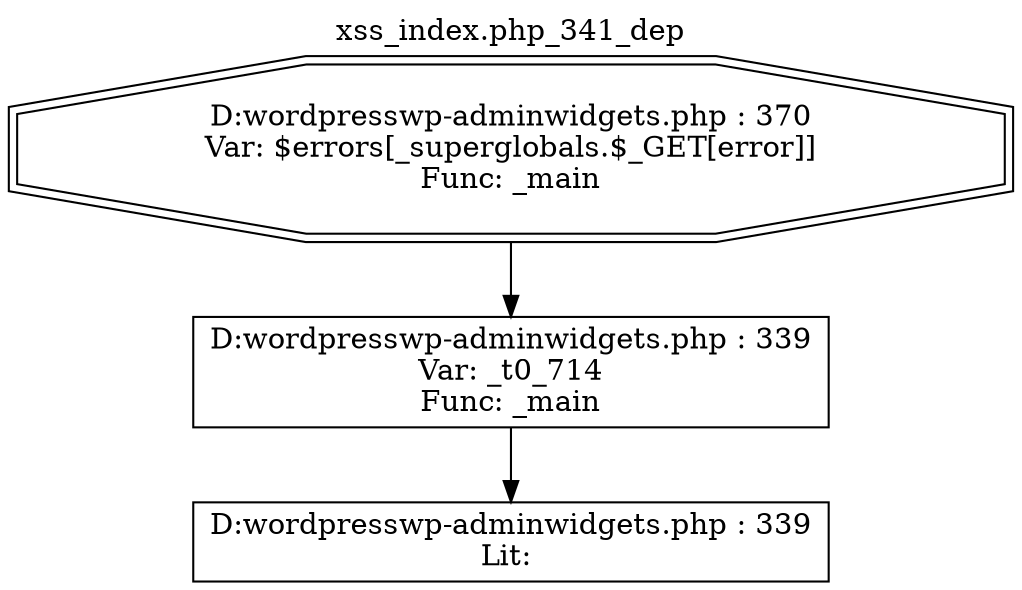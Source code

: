 digraph cfg {
  label="xss_index.php_341_dep";
  labelloc=t;
  n1 [shape=doubleoctagon, label="D:\wordpress\wp-admin\widgets.php : 370\nVar: $errors[_superglobals.$_GET[error]]\nFunc: _main\n"];
  n2 [shape=box, label="D:\wordpress\wp-admin\widgets.php : 339\nVar: _t0_714\nFunc: _main\n"];
  n3 [shape=box, label="D:\wordpress\wp-admin\widgets.php : 339\nLit: \n"];
  n2 -> n3;
  n1 -> n2;
}
